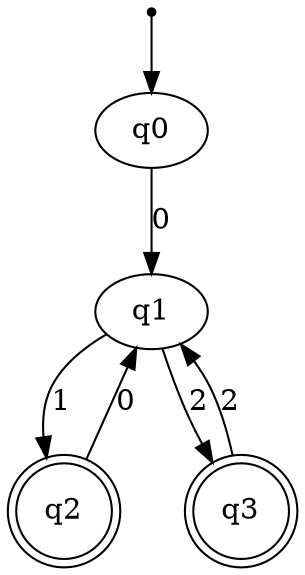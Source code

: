 digraph {
	inic[shape=point];
    inic->q0;
    q0->q1 [label="0"];
    q1->q2 [label="1"];
    q2->q1 [label="0"];
    q1->q3 [label="2"];
    q3->q1 [label="2"];

    q2[shape=doublecircle];
    q3[shape=doublecircle];
}